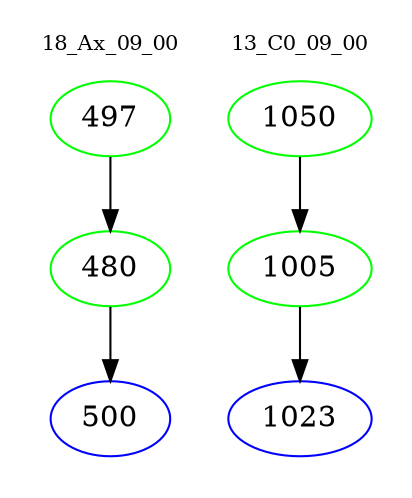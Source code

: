 digraph{
subgraph cluster_0 {
color = white
label = "18_Ax_09_00";
fontsize=10;
T0_497 [label="497", color="green"]
T0_497 -> T0_480 [color="black"]
T0_480 [label="480", color="green"]
T0_480 -> T0_500 [color="black"]
T0_500 [label="500", color="blue"]
}
subgraph cluster_1 {
color = white
label = "13_C0_09_00";
fontsize=10;
T1_1050 [label="1050", color="green"]
T1_1050 -> T1_1005 [color="black"]
T1_1005 [label="1005", color="green"]
T1_1005 -> T1_1023 [color="black"]
T1_1023 [label="1023", color="blue"]
}
}
